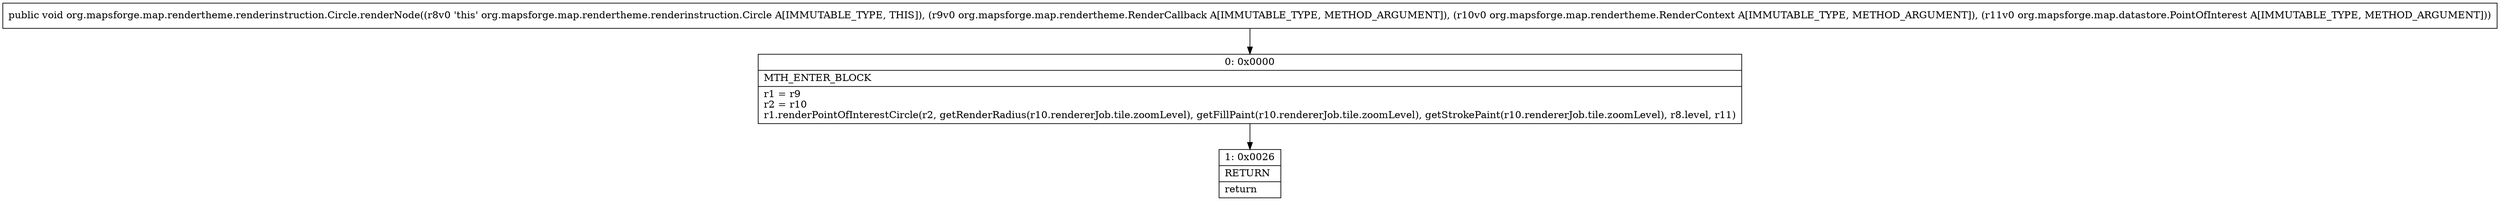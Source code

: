 digraph "CFG fororg.mapsforge.map.rendertheme.renderinstruction.Circle.renderNode(Lorg\/mapsforge\/map\/rendertheme\/RenderCallback;Lorg\/mapsforge\/map\/rendertheme\/RenderContext;Lorg\/mapsforge\/map\/datastore\/PointOfInterest;)V" {
Node_0 [shape=record,label="{0\:\ 0x0000|MTH_ENTER_BLOCK\l|r1 = r9\lr2 = r10\lr1.renderPointOfInterestCircle(r2, getRenderRadius(r10.rendererJob.tile.zoomLevel), getFillPaint(r10.rendererJob.tile.zoomLevel), getStrokePaint(r10.rendererJob.tile.zoomLevel), r8.level, r11)\l}"];
Node_1 [shape=record,label="{1\:\ 0x0026|RETURN\l|return\l}"];
MethodNode[shape=record,label="{public void org.mapsforge.map.rendertheme.renderinstruction.Circle.renderNode((r8v0 'this' org.mapsforge.map.rendertheme.renderinstruction.Circle A[IMMUTABLE_TYPE, THIS]), (r9v0 org.mapsforge.map.rendertheme.RenderCallback A[IMMUTABLE_TYPE, METHOD_ARGUMENT]), (r10v0 org.mapsforge.map.rendertheme.RenderContext A[IMMUTABLE_TYPE, METHOD_ARGUMENT]), (r11v0 org.mapsforge.map.datastore.PointOfInterest A[IMMUTABLE_TYPE, METHOD_ARGUMENT])) }"];
MethodNode -> Node_0;
Node_0 -> Node_1;
}

